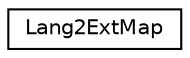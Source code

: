 digraph "类继承关系图"
{
 // INTERACTIVE_SVG=YES
 // LATEX_PDF_SIZE
  edge [fontname="Helvetica",fontsize="10",labelfontname="Helvetica",labelfontsize="10"];
  node [fontname="Helvetica",fontsize="10",shape=record];
  rankdir="LR";
  Node0 [label="Lang2ExtMap",height=0.2,width=0.4,color="black", fillcolor="white", style="filled",URL="$d8/def/struct_lang2_ext_map.html",tooltip=" "];
}
